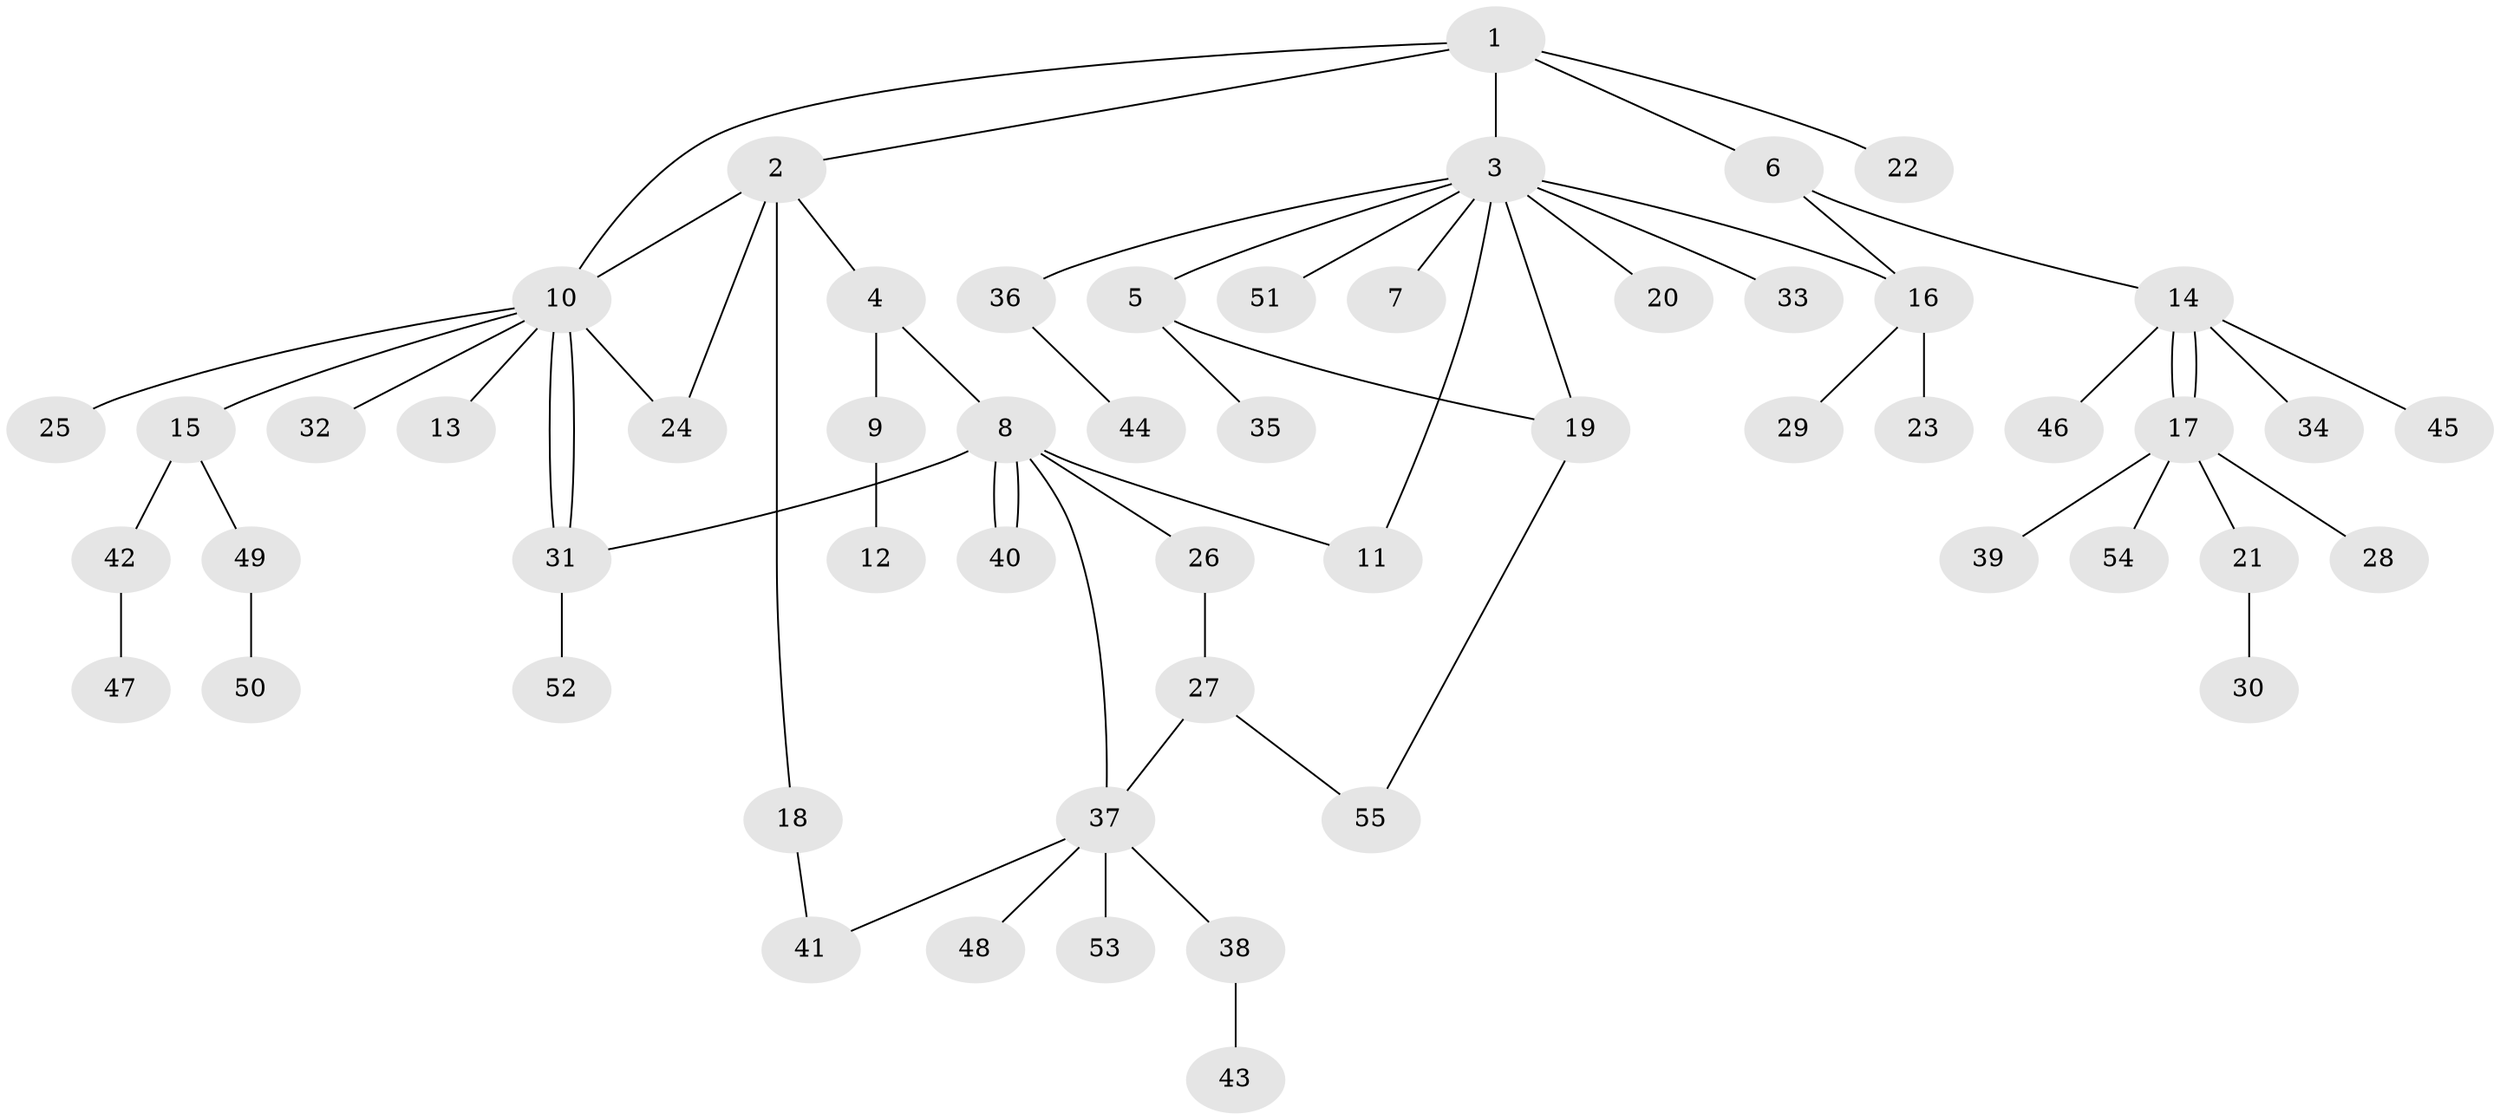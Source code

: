 // Generated by graph-tools (version 1.1) at 2025/48/03/09/25 04:48:33]
// undirected, 55 vertices, 66 edges
graph export_dot {
graph [start="1"]
  node [color=gray90,style=filled];
  1;
  2;
  3;
  4;
  5;
  6;
  7;
  8;
  9;
  10;
  11;
  12;
  13;
  14;
  15;
  16;
  17;
  18;
  19;
  20;
  21;
  22;
  23;
  24;
  25;
  26;
  27;
  28;
  29;
  30;
  31;
  32;
  33;
  34;
  35;
  36;
  37;
  38;
  39;
  40;
  41;
  42;
  43;
  44;
  45;
  46;
  47;
  48;
  49;
  50;
  51;
  52;
  53;
  54;
  55;
  1 -- 2;
  1 -- 3;
  1 -- 6;
  1 -- 10;
  1 -- 22;
  2 -- 4;
  2 -- 10;
  2 -- 18;
  2 -- 24;
  3 -- 5;
  3 -- 7;
  3 -- 11;
  3 -- 16;
  3 -- 19;
  3 -- 20;
  3 -- 33;
  3 -- 36;
  3 -- 51;
  4 -- 8;
  4 -- 9;
  5 -- 19;
  5 -- 35;
  6 -- 14;
  6 -- 16;
  8 -- 11;
  8 -- 26;
  8 -- 31;
  8 -- 37;
  8 -- 40;
  8 -- 40;
  9 -- 12;
  10 -- 13;
  10 -- 15;
  10 -- 24;
  10 -- 25;
  10 -- 31;
  10 -- 31;
  10 -- 32;
  14 -- 17;
  14 -- 17;
  14 -- 34;
  14 -- 45;
  14 -- 46;
  15 -- 42;
  15 -- 49;
  16 -- 23;
  16 -- 29;
  17 -- 21;
  17 -- 28;
  17 -- 39;
  17 -- 54;
  18 -- 41;
  19 -- 55;
  21 -- 30;
  26 -- 27;
  27 -- 37;
  27 -- 55;
  31 -- 52;
  36 -- 44;
  37 -- 38;
  37 -- 41;
  37 -- 48;
  37 -- 53;
  38 -- 43;
  42 -- 47;
  49 -- 50;
}
